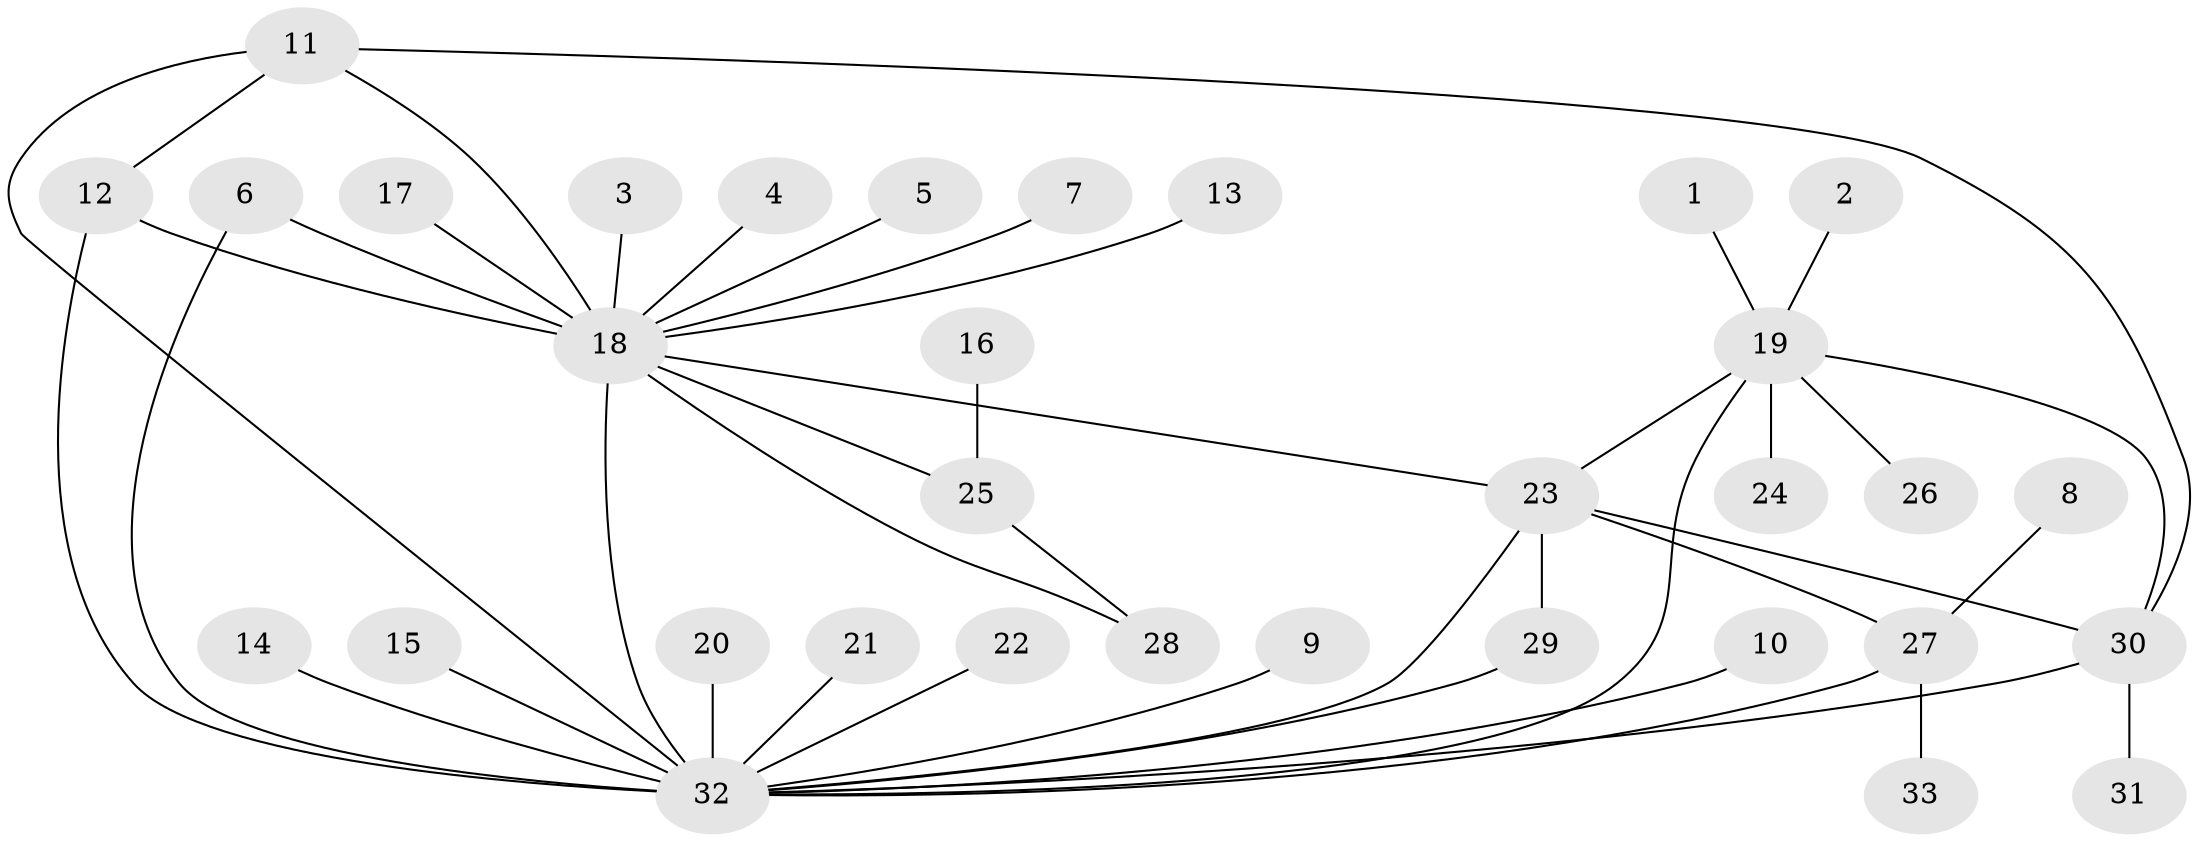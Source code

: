 // original degree distribution, {14: 0.015151515151515152, 15: 0.015151515151515152, 8: 0.015151515151515152, 5: 0.045454545454545456, 9: 0.015151515151515152, 2: 0.25757575757575757, 3: 0.09090909090909091, 4: 0.09090909090909091, 1: 0.4393939393939394, 6: 0.015151515151515152}
// Generated by graph-tools (version 1.1) at 2025/49/03/09/25 03:49:57]
// undirected, 33 vertices, 44 edges
graph export_dot {
graph [start="1"]
  node [color=gray90,style=filled];
  1;
  2;
  3;
  4;
  5;
  6;
  7;
  8;
  9;
  10;
  11;
  12;
  13;
  14;
  15;
  16;
  17;
  18;
  19;
  20;
  21;
  22;
  23;
  24;
  25;
  26;
  27;
  28;
  29;
  30;
  31;
  32;
  33;
  1 -- 19 [weight=1.0];
  2 -- 19 [weight=1.0];
  3 -- 18 [weight=1.0];
  4 -- 18 [weight=1.0];
  5 -- 18 [weight=1.0];
  6 -- 18 [weight=1.0];
  6 -- 32 [weight=1.0];
  7 -- 18 [weight=1.0];
  8 -- 27 [weight=1.0];
  9 -- 32 [weight=1.0];
  10 -- 32 [weight=1.0];
  11 -- 12 [weight=1.0];
  11 -- 18 [weight=1.0];
  11 -- 30 [weight=1.0];
  11 -- 32 [weight=1.0];
  12 -- 18 [weight=1.0];
  12 -- 32 [weight=1.0];
  13 -- 18 [weight=1.0];
  14 -- 32 [weight=1.0];
  15 -- 32 [weight=1.0];
  16 -- 25 [weight=1.0];
  17 -- 18 [weight=1.0];
  18 -- 23 [weight=1.0];
  18 -- 25 [weight=1.0];
  18 -- 28 [weight=1.0];
  18 -- 32 [weight=4.0];
  19 -- 23 [weight=1.0];
  19 -- 24 [weight=1.0];
  19 -- 26 [weight=1.0];
  19 -- 30 [weight=1.0];
  19 -- 32 [weight=1.0];
  20 -- 32 [weight=1.0];
  21 -- 32 [weight=1.0];
  22 -- 32 [weight=1.0];
  23 -- 27 [weight=1.0];
  23 -- 29 [weight=1.0];
  23 -- 30 [weight=1.0];
  23 -- 32 [weight=1.0];
  25 -- 28 [weight=1.0];
  27 -- 32 [weight=1.0];
  27 -- 33 [weight=1.0];
  29 -- 32 [weight=1.0];
  30 -- 31 [weight=1.0];
  30 -- 32 [weight=1.0];
}
